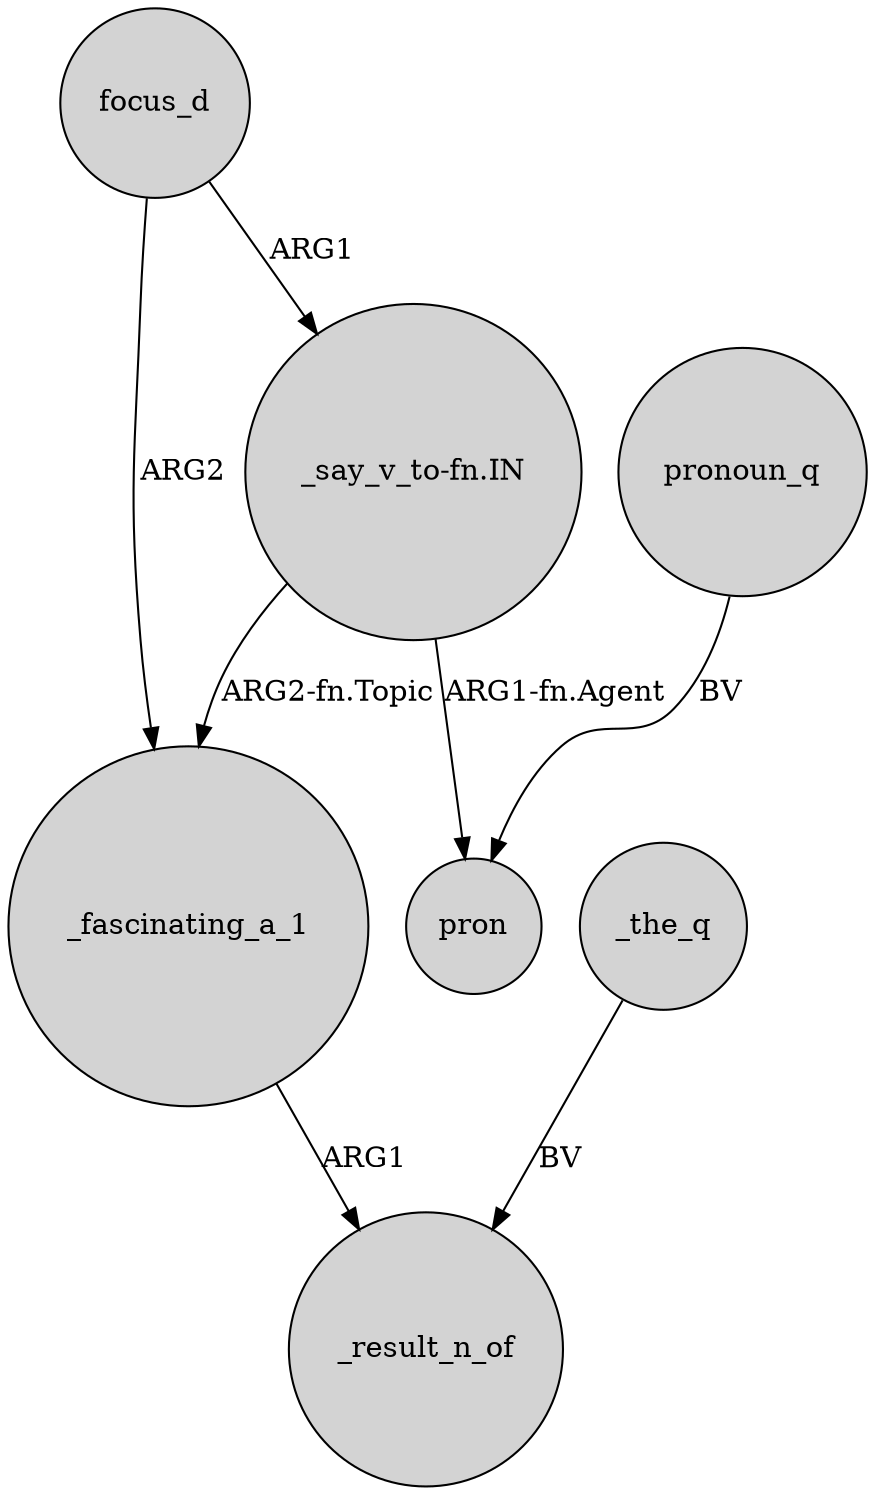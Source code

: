 digraph {
	node [shape=circle style=filled]
	focus_d -> _fascinating_a_1 [label=ARG2]
	_fascinating_a_1 -> _result_n_of [label=ARG1]
	_the_q -> _result_n_of [label=BV]
	focus_d -> "_say_v_to-fn.IN" [label=ARG1]
	"_say_v_to-fn.IN" -> _fascinating_a_1 [label="ARG2-fn.Topic"]
	"_say_v_to-fn.IN" -> pron [label="ARG1-fn.Agent"]
	pronoun_q -> pron [label=BV]
}
